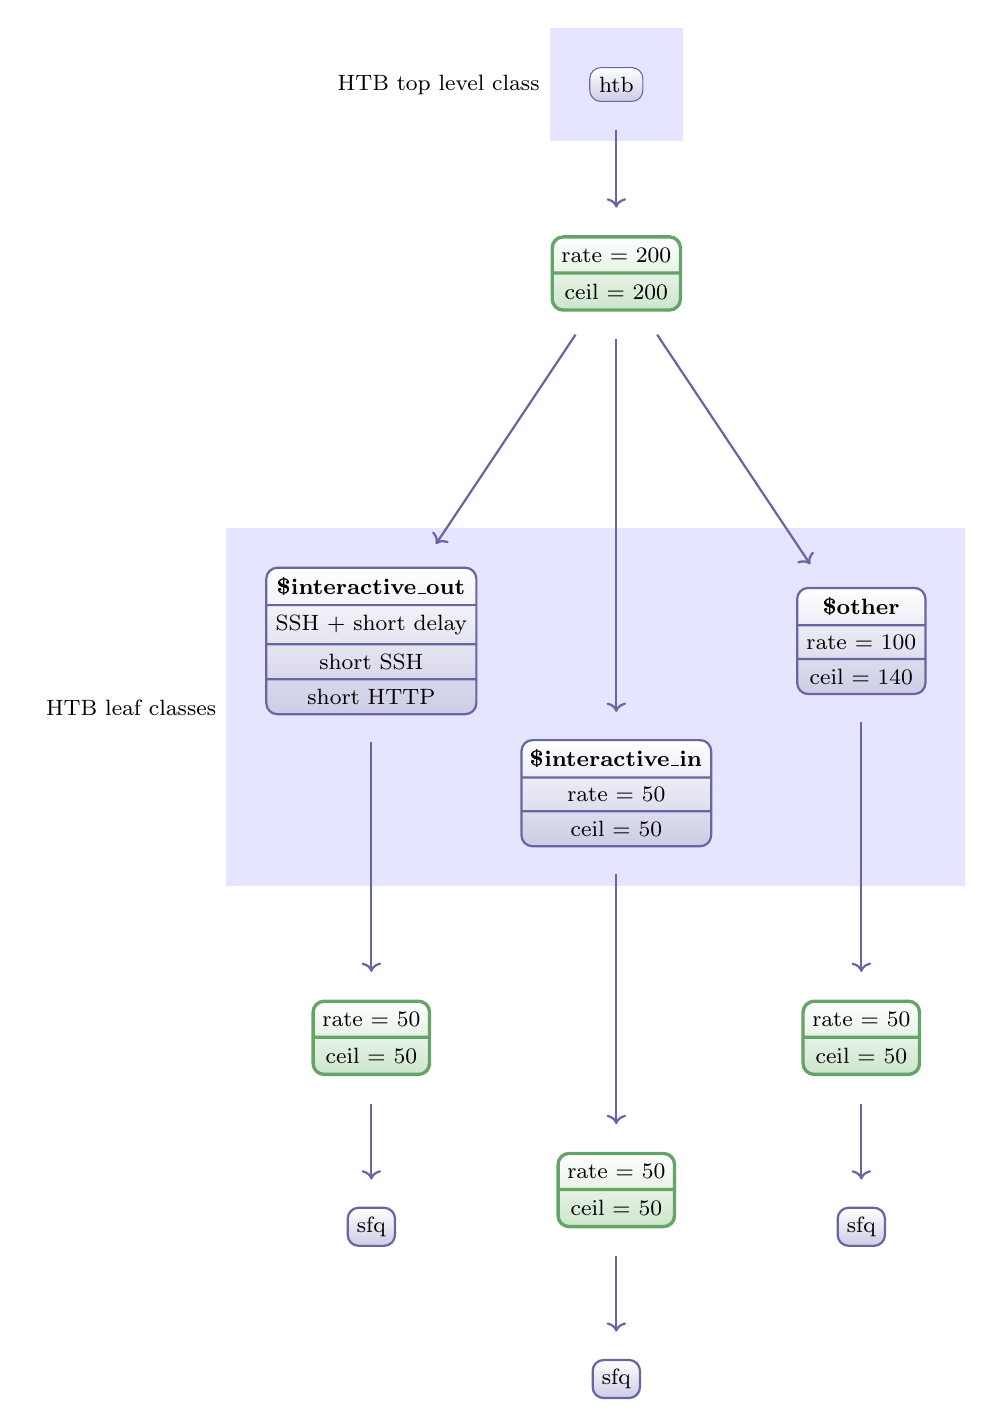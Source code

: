 \pgfdeclarelayer{background}
\pgfdeclarelayer{foreground}
\pgfsetlayers{background,main,foreground}
\begin{tikzpicture}[bend angle=45,auto,
    xscale						= 0.8,
	yscale						= 1.2,
	%every node/.style			= MyNodeStyle,
	grow						= south,
	%parent anchor				= west,
	%child anchor				= east,
    %sibling distance=3.5cm,level distance=2cm,
	%edge from parent/.style		= {black, ->, draw},
    punkt/.style={rectangle, rounded corners, shade, top color=white, bottom color=blue!50!black!20, draw=blue!40!black!60},
    %level 0/.style={level distance=2cm},
    level 1/.style={level distance=2cm},
    level 2/.style={sibling distance=10cm, level distance=5.5cm},
    level 3/.style={sibling distance=7cm,level distance=4.2cm},
    level 4/.style={sibling distance=2cm, level distance=2cm},
    %level 5/.style={sibling distance=1cm, level distance=2cm},
    descr/.style={rectangle split,rounded corners, shade, top color=white, bottom color=green!50!black!20, draw=green!40!black!60, very thick },
    %conn/.style={very thick,draw=blue!40!black!60,shorten >=10pt, shorten <=10pt, -> },
    pre/.style={thick, shorten >=10pt, shorten <=10pt, loosely dotted, <-},
    %FIXMEevery second punkt node part/.style={red},
    edge from parent/.style={draw=blue!40!black!60,shorten >=10pt, shorten <=10pt, -> ,thick},
    font=\footnotesize
    ]

\usetikzlibrary{trees,arrows,shapes,fit,backgrounds,topaths,positioning,fadings,decorations,automata}

\node[punkt] (root) {htb}
	%
    child {
        node [descr] [rectangle split parts=2, text ragged]% [label={left:beschränkung der Bandbreite}]
        (Interface)  (root-descr) {
            rate = 200%~{\kilo\bit\per\second}
            \nodepart{second} ceil = 200%~{\kilo\bit\per\second}
        }
        child [grow=south west] {
            node[punkt, rectangle split, rectangle split parts=4, text ragged] (interactive-out) {
                \textbf{\$interactive\_out}
                \nodepart{second} SSH + short delay
                \nodepart{third} short SSH
                \nodepart{fourth} short HTTP
            }
            child [grow=south] {
                node[descr, rectangle split, rectangle split parts=2, text ragged, level distance=6cm]% [label={left:beschränkung der Bandbreite}]
                (sfq-int-out-descr){
                rate = 50%~{\kilo\bit\per\second}
                \nodepart{second} ceil = 50%~{\kilo\bit\per\second}
                }
                child {
                    node[punkt]	(sfq-interactive-out) {sfq}
                }
            }
        }
        child [grow=south] {
            node[punkt, rectangle split, rectangle split parts=3, text ragged] (interactive-in) {
                \textbf{\$interactive\_in}
                \nodepart{second} rate = 50%~{\kilo\bit\per\second}
                \nodepart{third} ceil = 50%~{\kilo\bit\per\second}
            }
            child [grow=south] {
                node[descr, rectangle split, rectangle split parts=2, text ragged] (sfq-int-out-descr){
                rate = 50%~{\kilo\bit\per\second}
                \nodepart{second} ceil = 50%~{\kilo\bit\per\second}
                }
                child {
                    node[punkt] (sfq-interactive-in) {sfq}
                }
            }
        }
        child [grow=south east] {
            node[punkt, rectangle split, rectangle split parts=3, text ragged] (other) {
                \textbf{\$other}
                \nodepart{second} rate = 100%~{\kilo\bit\per\second}
                \nodepart{third} ceil = 140%~{\kilo\bit\per\second}
            }
            child [grow=south] {
                node[descr, rectangle split, rectangle split parts=2, text ragged] (sfq-int-out-descr){
                rate = 50%~{\kilo\bit\per\second}
                \nodepart{second} ceil = 50%~{\kilo\bit\per\second}
                }
                child {
                    node[punkt] (sfq-other) {sfq}
                }
            }
        }
    };
%\node [below of=sfq-interactive-in, rounded corners, shade, top color=white, bottom color=red!50!black!20, draw=red!40!black!60, below=2cm] (hardware) {Network-Interface}%
%                    edge [pre, bend left] (sfq-interactive-out)
%                    edge [pre] (sfq-interactive-in)
%                    edge [pre, bend right] (sfq-other);
%
\begin{pgfonlayer}{background}
  \node [fill=blue!10,fit=(root), inner sep=5mm,label={left:HTB top level class}] {};
  \node [fill=blue!10,fit=(interactive-out) (interactive-in) (other),inner sep=5mm,label={left:HTB leaf classes}] {};
  %\node [fill=blue!10,fit=(hardware),inner sep=5mm] {};
\end{pgfonlayer}

\end{tikzpicture}